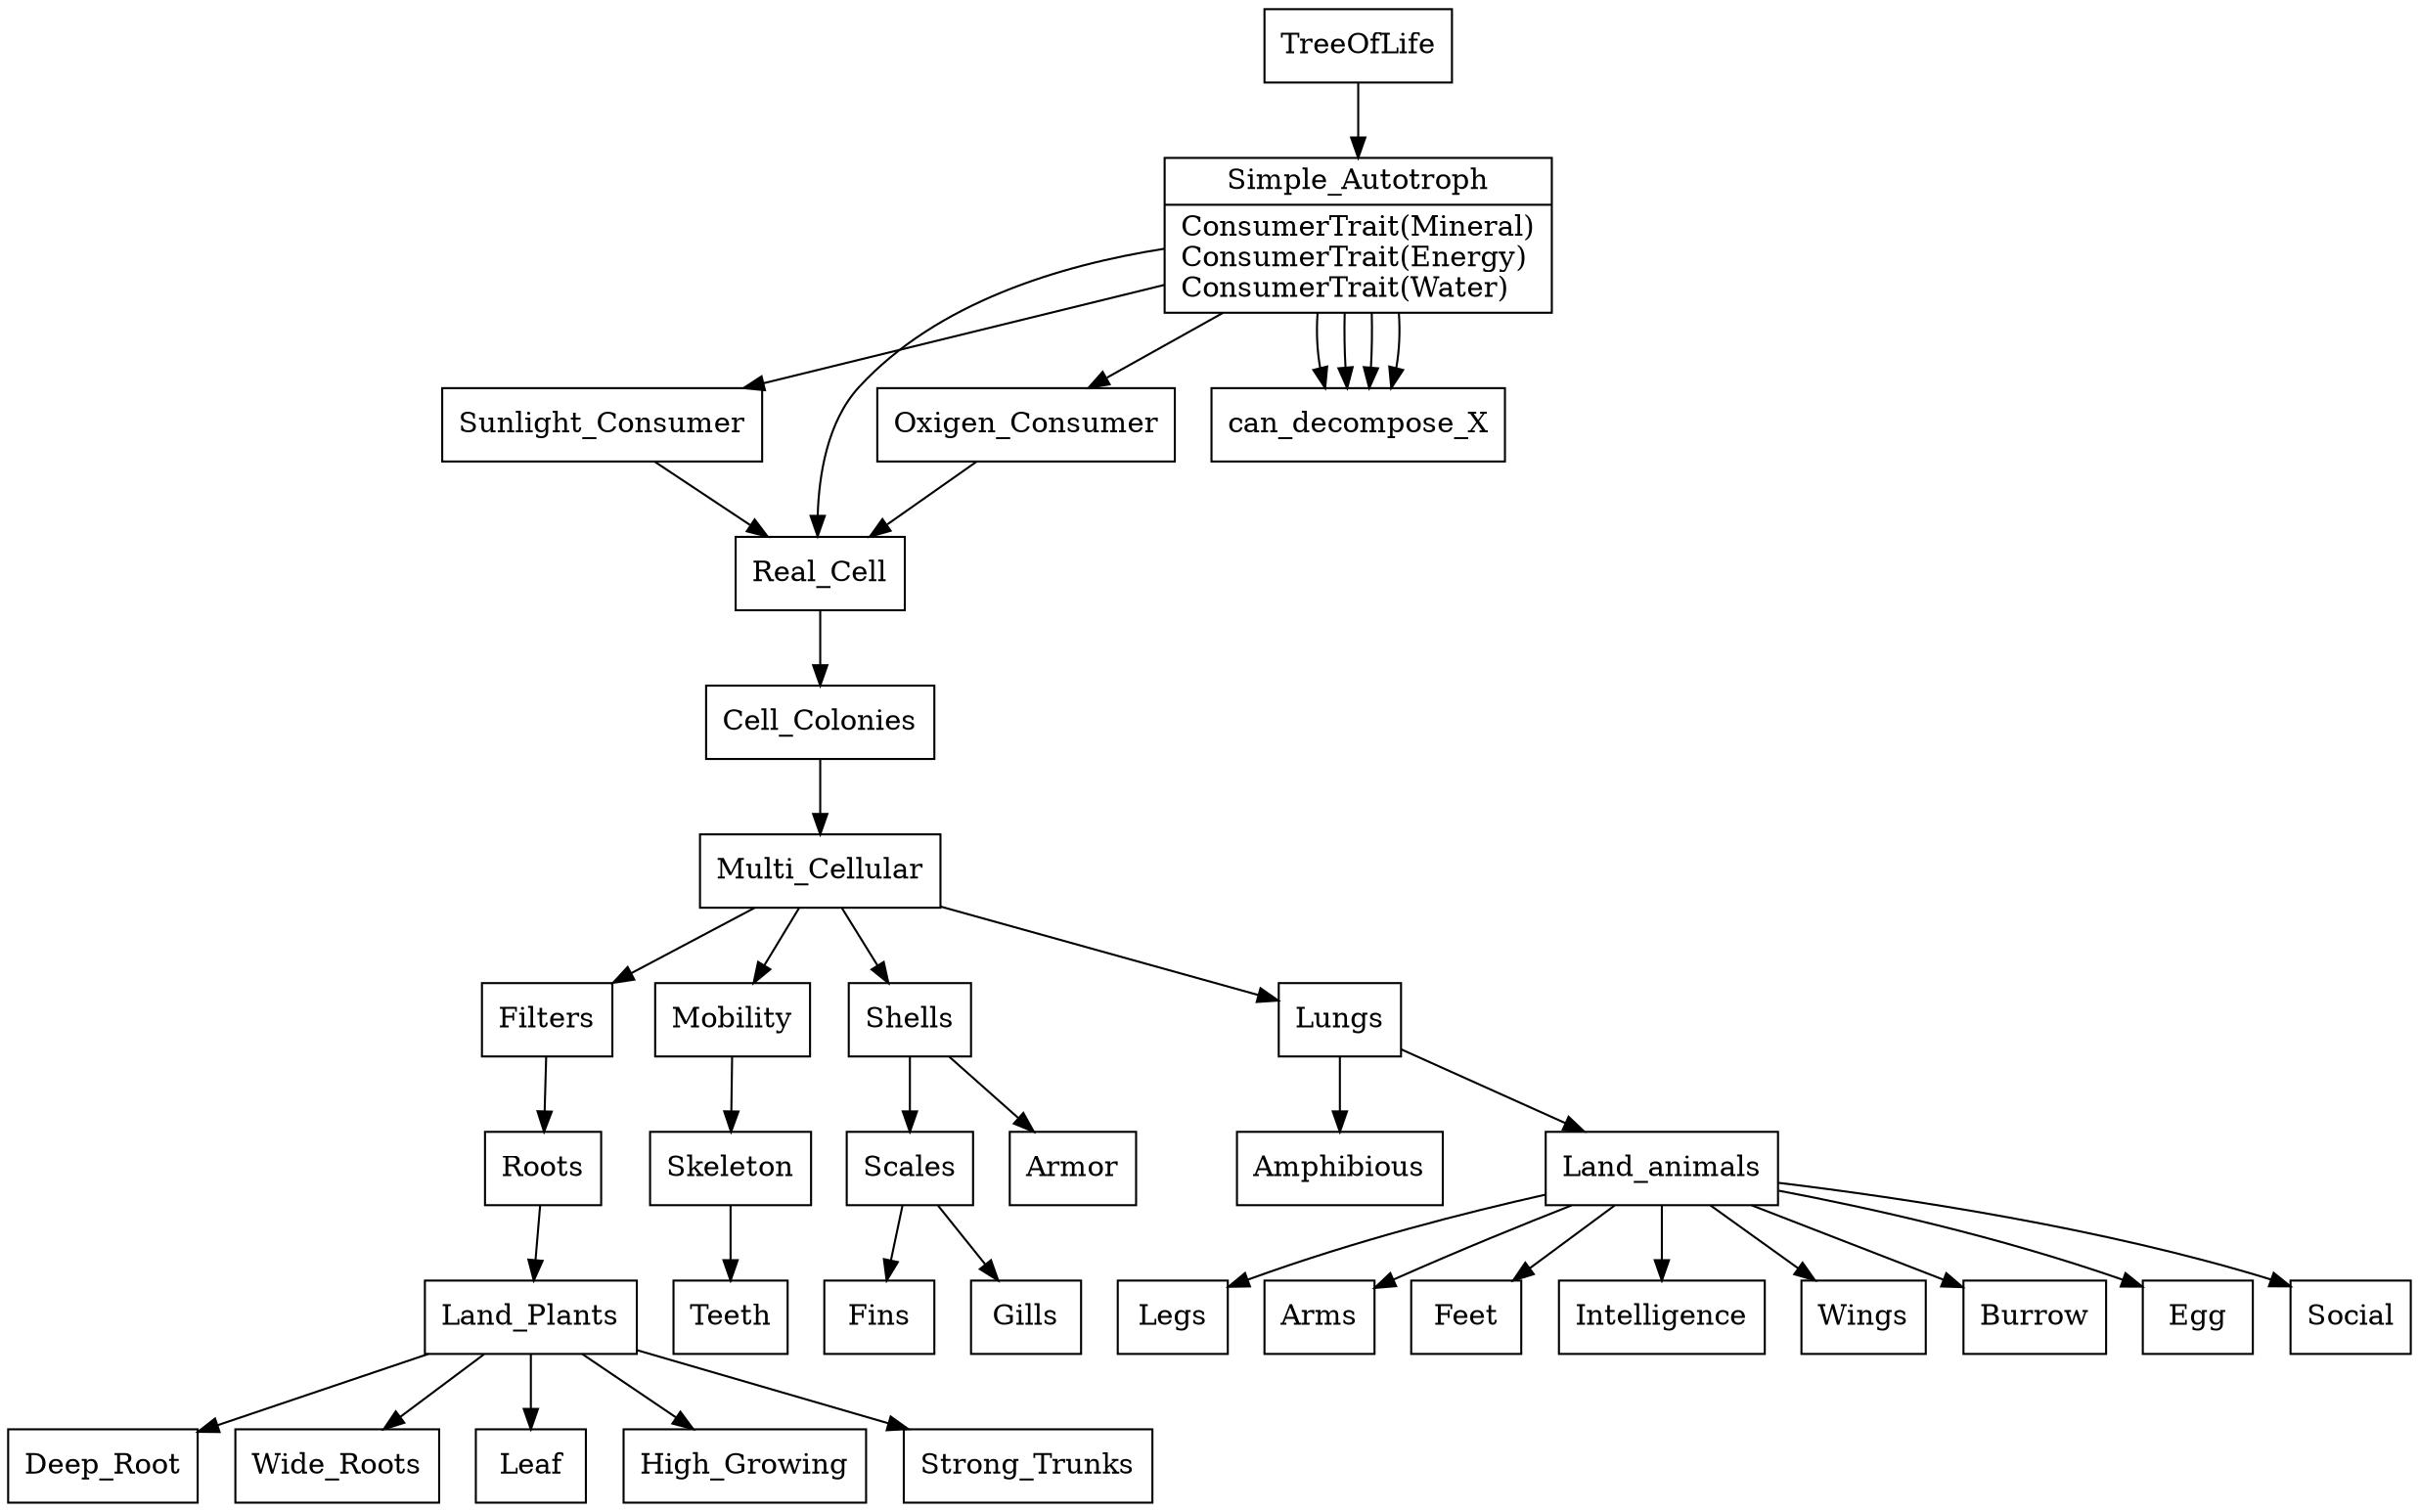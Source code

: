 digraph G {

    node [shape = "record"]

    Simple_Autotroph [
    label = "{Simple_Autotroph|ConsumerTrait(Mineral)\lConsumerTrait(Energy)\lConsumerTrait(Water)\l}"
    ]

    TreeOfLife ->
    Simple_Autotroph ->
    Sunlight_Consumer ->
    Real_Cell ->
    Cell_Colonies
    Oxigen_Consumer -> Real_Cell
    Simple_Autotroph -> Real_Cell
    Simple_Autotroph -> Oxigen_Consumer
    Simple_Autotroph -> can_decompose_X
    Simple_Autotroph -> can_decompose_X
    Simple_Autotroph -> can_decompose_X
    Simple_Autotroph -> can_decompose_X

    Cell_Colonies -> Multi_Cellular

    subgraph {
    Multi_Cellular -> Filters
    Multi_Cellular -> Mobility
    Multi_Cellular -> Shells
    Filters -> Roots

    Shells -> Scales
    Shells -> Armor
    Scales -> Fins
    Scales -> Gills




    Mobility -> Skeleton
    Skeleton -> Teeth
    Multi_Cellular -> Lungs
    }



    subgraph {
    Roots -> Land_Plants
    Land_Plants -> Deep_Root
    Land_Plants -> Wide_Roots
    Land_Plants -> Leaf
    Land_Plants -> High_Growing
    Land_Plants -> Strong_Trunks
    }

    subgraph {
    Lungs -> Amphibious
    }


    subgraph {
    Lungs -> Land_animals
    Land_animals -> Legs
    Land_animals -> Arms
    Land_animals -> Feet
    Land_animals -> Intelligence
    Land_animals -> Wings
    Land_animals -> Burrow
    Land_animals -> Egg
    Land_animals -> Social

    }








}

